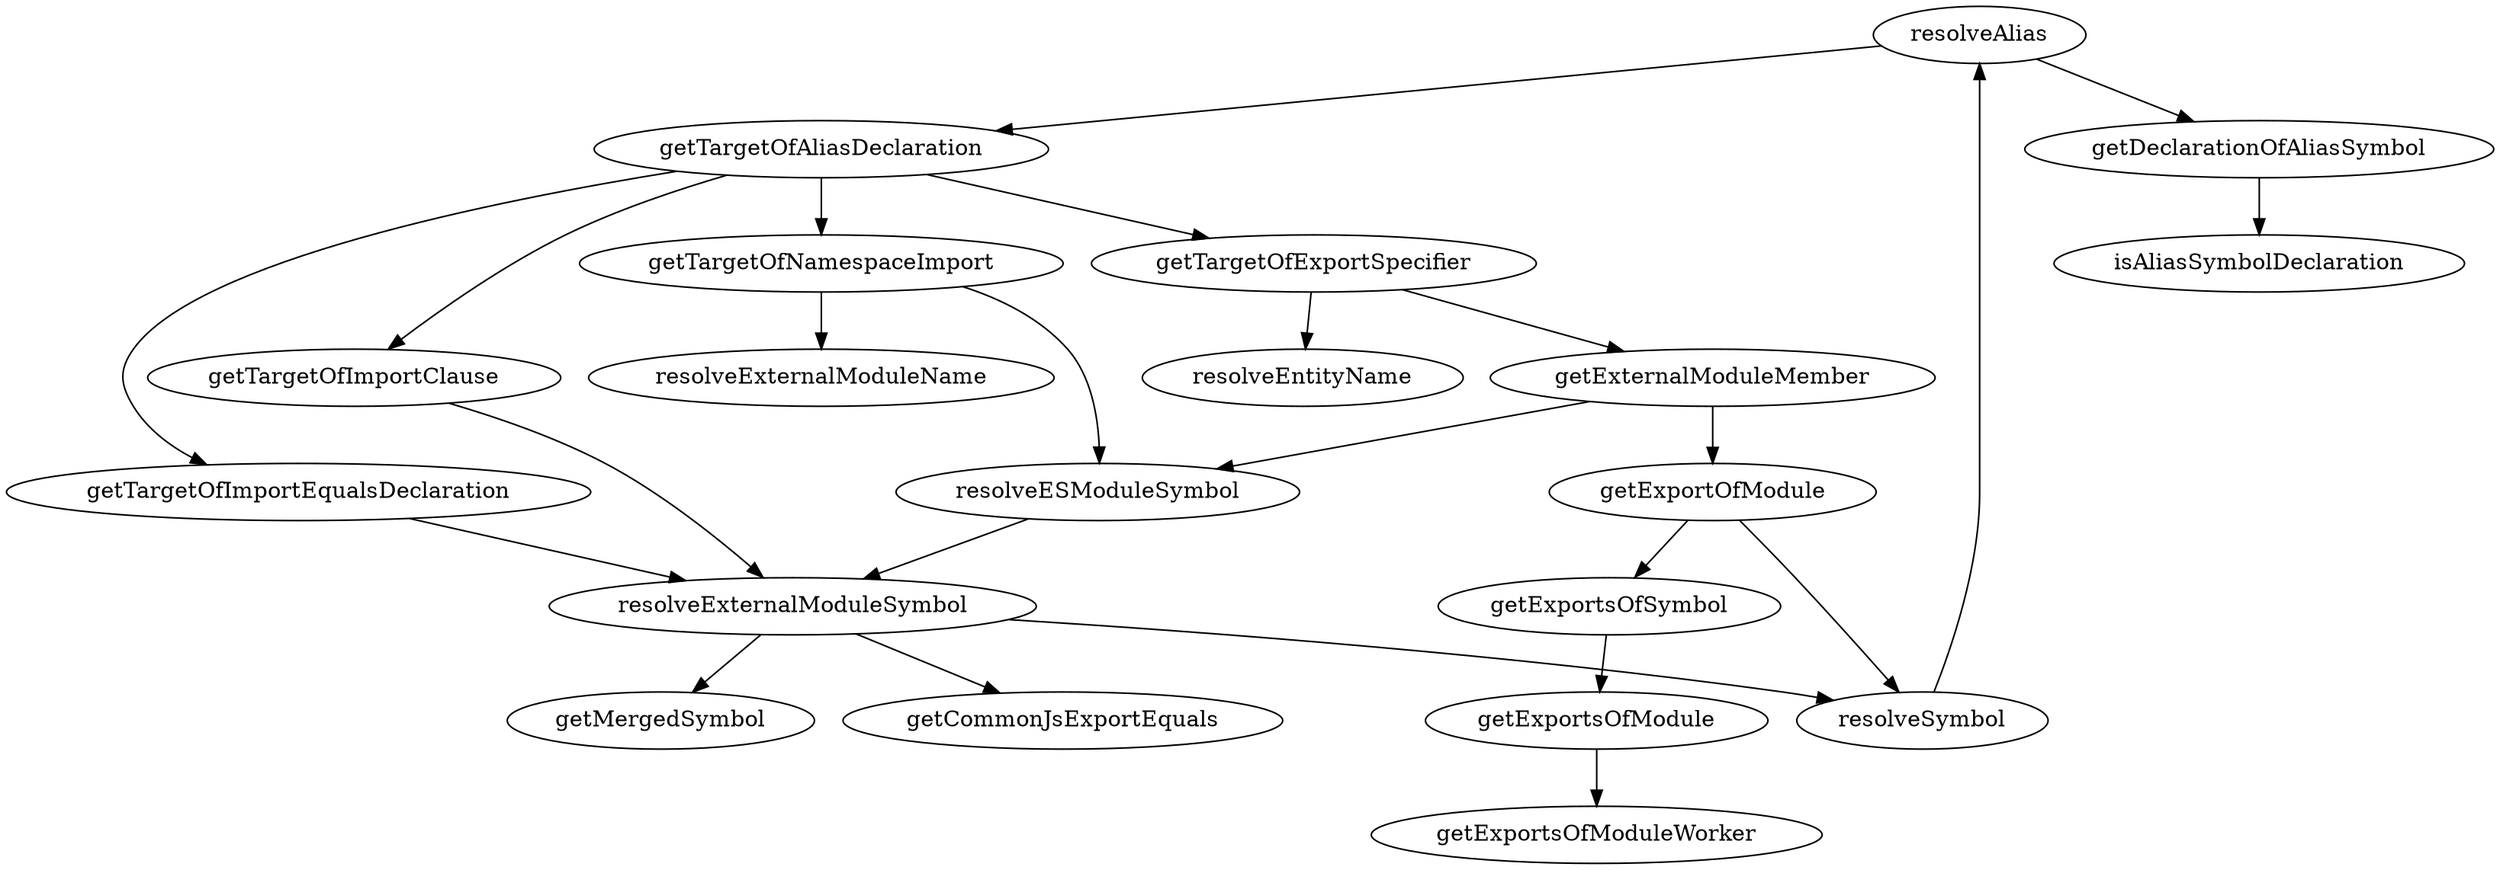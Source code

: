digraph example1 {
  resolveAlias -> getTargetOfAliasDeclaration
  resolveAlias -> getDeclarationOfAliasSymbol

  getDeclarationOfAliasSymbol -> isAliasSymbolDeclaration

  getTargetOfAliasDeclaration -> getTargetOfImportEqualsDeclaration
  getTargetOfAliasDeclaration -> getTargetOfImportClause
  getTargetOfAliasDeclaration -> getTargetOfNamespaceImport
  getTargetOfAliasDeclaration -> getTargetOfExportSpecifier

  getTargetOfImportEqualsDeclaration -> resolveExternalModuleSymbol

  getTargetOfImportClause -> resolveExternalModuleSymbol

  getTargetOfNamespaceImport -> resolveExternalModuleName
  getTargetOfNamespaceImport -> resolveESModuleSymbol

  getTargetOfExportSpecifier -> getExternalModuleMember
  getTargetOfExportSpecifier -> resolveEntityName
  getExternalModuleMember -> resolveESModuleSymbol
  getExternalModuleMember -> getExportOfModule

  getExportOfModule -> resolveSymbol
  getExportOfModule -> getExportsOfSymbol

  getExportsOfSymbol -> getExportsOfModule

  getExportsOfModule -> getExportsOfModuleWorker

  resolveESModuleSymbol -> resolveExternalModuleSymbol

  resolveExternalModuleSymbol -> resolveSymbol
  resolveExternalModuleSymbol -> getCommonJsExportEquals
  resolveExternalModuleSymbol -> getMergedSymbol

  resolveSymbol -> resolveAlias


}
